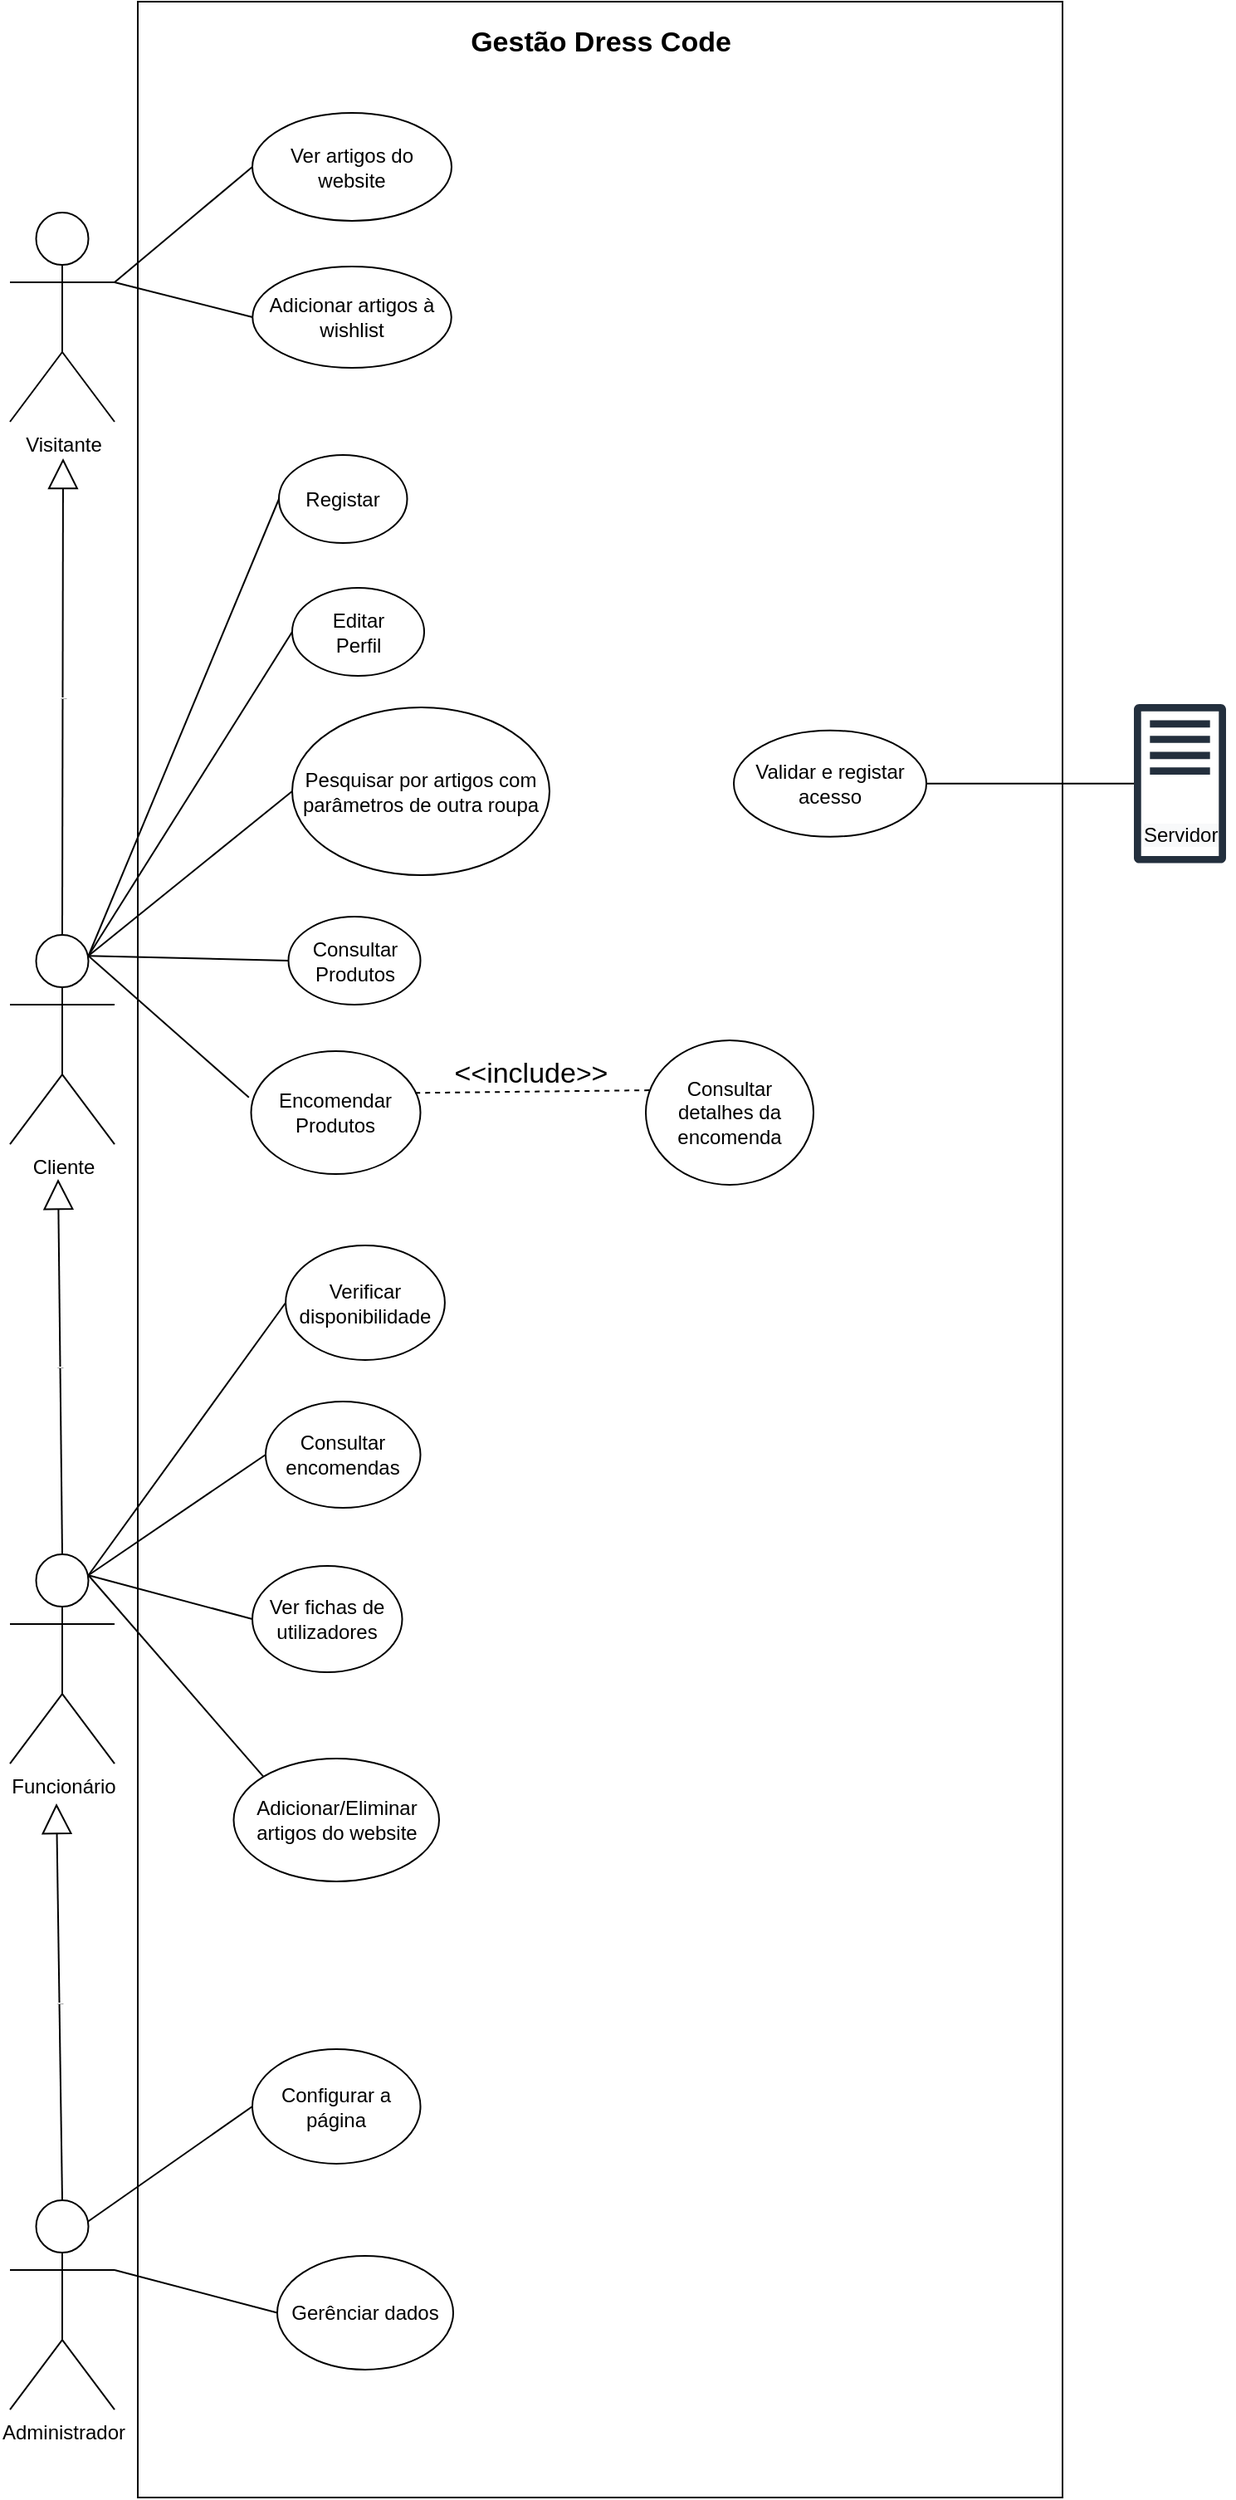 <mxfile pages="2">
    <diagram id="ccOVwTJLni_B6k8jklq0" name="Casos de Uso">
        <mxGraphModel dx="820" dy="567" grid="0" gridSize="10" guides="1" tooltips="1" connect="1" arrows="1" fold="1" page="1" pageScale="1" pageWidth="827" pageHeight="1169" background="#ffffff" math="0" shadow="0">
            <root>
                <mxCell id="0"/>
                <mxCell id="1" parent="0"/>
                <mxCell id="IhjjagdQ4d-OvM7gtka2-1" value="" style="rounded=0;whiteSpace=wrap;html=1;" parent="1" vertex="1">
                    <mxGeometry x="135" y="26" width="557" height="1503" as="geometry"/>
                </mxCell>
                <mxCell id="IhjjagdQ4d-OvM7gtka2-2" value="Funcionário&lt;br&gt;" style="shape=umlActor;verticalLabelPosition=bottom;verticalAlign=top;html=1;outlineConnect=0;" parent="1" vertex="1">
                    <mxGeometry x="58" y="961.02" width="63" height="126" as="geometry"/>
                </mxCell>
                <mxCell id="IhjjagdQ4d-OvM7gtka2-3" value="Cliente" style="shape=umlActor;verticalLabelPosition=bottom;verticalAlign=top;html=1;outlineConnect=0;" parent="1" vertex="1">
                    <mxGeometry x="58" y="588.02" width="63" height="126" as="geometry"/>
                </mxCell>
                <mxCell id="IhjjagdQ4d-OvM7gtka2-4" value="Administrador&lt;br&gt;" style="shape=umlActor;verticalLabelPosition=bottom;verticalAlign=top;html=1;outlineConnect=0;" parent="1" vertex="1">
                    <mxGeometry x="58" y="1350.02" width="63" height="126" as="geometry"/>
                </mxCell>
                <mxCell id="IhjjagdQ4d-OvM7gtka2-5" value="Registar" style="ellipse;whiteSpace=wrap;html=1;" parent="1" vertex="1">
                    <mxGeometry x="220" y="299" width="77.25" height="53" as="geometry"/>
                </mxCell>
                <mxCell id="IhjjagdQ4d-OvM7gtka2-6" value="" style="endArrow=none;html=1;rounded=0;exitX=0.75;exitY=0.1;exitDx=0;exitDy=0;exitPerimeter=0;entryX=0;entryY=0.5;entryDx=0;entryDy=0;" parent="1" source="IhjjagdQ4d-OvM7gtka2-3" target="IhjjagdQ4d-OvM7gtka2-5" edge="1">
                    <mxGeometry width="50" height="50" relative="1" as="geometry">
                        <mxPoint x="155" y="622.02" as="sourcePoint"/>
                        <mxPoint x="202.034" y="558" as="targetPoint"/>
                    </mxGeometry>
                </mxCell>
                <mxCell id="IhjjagdQ4d-OvM7gtka2-7" value="Encomendar&lt;br&gt;Produtos" style="ellipse;whiteSpace=wrap;html=1;" parent="1" vertex="1">
                    <mxGeometry x="203.25" y="658" width="102" height="73.98" as="geometry"/>
                </mxCell>
                <mxCell id="IhjjagdQ4d-OvM7gtka2-9" value="&lt;b style=&quot;line-height: 1.2&quot;&gt;&lt;font style=&quot;font-size: 17px&quot;&gt;Gestão Dress Code&lt;/font&gt;&lt;/b&gt;" style="text;html=1;strokeColor=none;fillColor=none;align=center;verticalAlign=middle;whiteSpace=wrap;rounded=0;" parent="1" vertex="1">
                    <mxGeometry x="334" y="36" width="160" height="30" as="geometry"/>
                </mxCell>
                <mxCell id="IhjjagdQ4d-OvM7gtka2-11" value="" style="endArrow=none;html=1;rounded=0;fontSize=17;exitX=0.75;exitY=0.1;exitDx=0;exitDy=0;exitPerimeter=0;entryX=-0.013;entryY=0.377;entryDx=0;entryDy=0;entryPerimeter=0;" parent="1" source="IhjjagdQ4d-OvM7gtka2-3" target="IhjjagdQ4d-OvM7gtka2-7" edge="1">
                    <mxGeometry width="50" height="50" relative="1" as="geometry">
                        <mxPoint x="155" y="687.02" as="sourcePoint"/>
                        <mxPoint x="205" y="637.02" as="targetPoint"/>
                    </mxGeometry>
                </mxCell>
                <mxCell id="IhjjagdQ4d-OvM7gtka2-12" value="Editar&lt;br&gt;Perfil" style="ellipse;whiteSpace=wrap;html=1;" parent="1" vertex="1">
                    <mxGeometry x="228" y="379" width="79.5" height="53" as="geometry"/>
                </mxCell>
                <mxCell id="IhjjagdQ4d-OvM7gtka2-14" value="Consultar detalhes da&lt;br&gt;encomenda" style="ellipse;whiteSpace=wrap;html=1;" parent="1" vertex="1">
                    <mxGeometry x="441" y="651.5" width="101" height="86.98" as="geometry"/>
                </mxCell>
                <mxCell id="IhjjagdQ4d-OvM7gtka2-16" value="" style="endArrow=none;dashed=1;html=1;rounded=0;fontSize=17;entryX=0.048;entryY=0.345;entryDx=0;entryDy=0;entryPerimeter=0;exitX=0.969;exitY=0.34;exitDx=0;exitDy=0;exitPerimeter=0;" parent="1" source="IhjjagdQ4d-OvM7gtka2-7" target="IhjjagdQ4d-OvM7gtka2-14" edge="1">
                    <mxGeometry width="50" height="50" relative="1" as="geometry">
                        <mxPoint x="292" y="213" as="sourcePoint"/>
                        <mxPoint x="342" y="163" as="targetPoint"/>
                    </mxGeometry>
                </mxCell>
                <mxCell id="IhjjagdQ4d-OvM7gtka2-17" value="&amp;lt;&lt;font style=&quot;font-size: 16px&quot;&gt;&amp;lt;&lt;/font&gt;include&lt;font style=&quot;font-size: 16px&quot;&gt;&amp;gt;&lt;/font&gt;&amp;gt;" style="text;html=1;strokeColor=none;fillColor=none;align=center;verticalAlign=middle;whiteSpace=wrap;rounded=0;fontSize=17;rotation=0;" parent="1" vertex="1">
                    <mxGeometry x="329.5" y="660" width="84" height="23" as="geometry"/>
                </mxCell>
                <mxCell id="IhjjagdQ4d-OvM7gtka2-18" value="Consultar&lt;br&gt;Produtos" style="ellipse;whiteSpace=wrap;html=1;" parent="1" vertex="1">
                    <mxGeometry x="225.75" y="577" width="79.5" height="53" as="geometry"/>
                </mxCell>
                <mxCell id="IhjjagdQ4d-OvM7gtka2-19" value="" style="endArrow=none;html=1;rounded=0;fontSize=16;entryX=0;entryY=0.5;entryDx=0;entryDy=0;exitX=0.75;exitY=0.1;exitDx=0;exitDy=0;exitPerimeter=0;" parent="1" source="IhjjagdQ4d-OvM7gtka2-3" target="IhjjagdQ4d-OvM7gtka2-12" edge="1">
                    <mxGeometry width="50" height="50" relative="1" as="geometry">
                        <mxPoint x="139" y="663.02" as="sourcePoint"/>
                        <mxPoint x="189" y="613.02" as="targetPoint"/>
                    </mxGeometry>
                </mxCell>
                <mxCell id="IhjjagdQ4d-OvM7gtka2-21" value="&lt;span style=&quot;color: rgb(0 , 0 , 0) ; font-family: &amp;#34;helvetica&amp;#34; ; font-size: 12px ; font-style: normal ; font-weight: 400 ; letter-spacing: normal ; text-align: center ; text-indent: 0px ; text-transform: none ; word-spacing: 0px ; background-color: rgb(248 , 249 , 250) ; display: inline ; float: none&quot;&gt;Servidor&lt;/span&gt;" style="text;whiteSpace=wrap;html=1;fontSize=16;" parent="1" vertex="1">
                    <mxGeometry x="738.5" y="510" width="57" height="35" as="geometry"/>
                </mxCell>
                <mxCell id="IhjjagdQ4d-OvM7gtka2-22" value="" style="sketch=0;outlineConnect=0;fontColor=#232F3E;gradientColor=none;fillColor=#232F3D;strokeColor=none;dashed=0;verticalLabelPosition=bottom;verticalAlign=top;align=center;html=1;fontSize=12;fontStyle=0;aspect=fixed;pointerEvents=1;shape=mxgraph.aws4.traditional_server;" parent="1" vertex="1">
                    <mxGeometry x="735" y="448.8" width="55.5" height="96.2" as="geometry"/>
                </mxCell>
                <mxCell id="cnAyEao9ffWCqPPbkSO4-3" value="Configurar a página" style="ellipse;whiteSpace=wrap;html=1;" parent="1" vertex="1">
                    <mxGeometry x="204" y="1259" width="101.25" height="69" as="geometry"/>
                </mxCell>
                <mxCell id="cnAyEao9ffWCqPPbkSO4-4" value="" style="endArrow=none;html=1;exitX=0.75;exitY=0.1;exitDx=0;exitDy=0;exitPerimeter=0;entryX=0;entryY=0.5;entryDx=0;entryDy=0;" parent="1" source="IhjjagdQ4d-OvM7gtka2-4" target="cnAyEao9ffWCqPPbkSO4-3" edge="1">
                    <mxGeometry width="50" height="50" relative="1" as="geometry">
                        <mxPoint x="420" y="1497.02" as="sourcePoint"/>
                        <mxPoint x="470" y="1447.02" as="targetPoint"/>
                    </mxGeometry>
                </mxCell>
                <mxCell id="cnAyEao9ffWCqPPbkSO4-5" value="Gerênciar dados" style="ellipse;whiteSpace=wrap;html=1;" parent="1" vertex="1">
                    <mxGeometry x="219" y="1383.52" width="106" height="68.48" as="geometry"/>
                </mxCell>
                <mxCell id="cnAyEao9ffWCqPPbkSO4-6" value="Verificar disponibilidade" style="ellipse;whiteSpace=wrap;html=1;" parent="1" vertex="1">
                    <mxGeometry x="224.07" y="775" width="95.87" height="69" as="geometry"/>
                </mxCell>
                <mxCell id="cnAyEao9ffWCqPPbkSO4-7" value="" style="endArrow=none;html=1;exitX=0.75;exitY=0.1;exitDx=0;exitDy=0;exitPerimeter=0;entryX=0;entryY=0.5;entryDx=0;entryDy=0;" parent="1" source="IhjjagdQ4d-OvM7gtka2-2" target="cnAyEao9ffWCqPPbkSO4-6" edge="1">
                    <mxGeometry width="50" height="50" relative="1" as="geometry">
                        <mxPoint x="420" y="858.02" as="sourcePoint"/>
                        <mxPoint x="470" y="808.02" as="targetPoint"/>
                    </mxGeometry>
                </mxCell>
                <mxCell id="cnAyEao9ffWCqPPbkSO4-8" value="" style="endArrow=none;html=1;exitX=1;exitY=0.333;exitDx=0;exitDy=0;exitPerimeter=0;entryX=0;entryY=0.5;entryDx=0;entryDy=0;" parent="1" source="IhjjagdQ4d-OvM7gtka2-4" target="cnAyEao9ffWCqPPbkSO4-5" edge="1">
                    <mxGeometry width="50" height="50" relative="1" as="geometry">
                        <mxPoint x="420" y="1490.02" as="sourcePoint"/>
                        <mxPoint x="470" y="1440.02" as="targetPoint"/>
                    </mxGeometry>
                </mxCell>
                <mxCell id="cnAyEao9ffWCqPPbkSO4-9" value="Consultar encomendas" style="ellipse;whiteSpace=wrap;html=1;" parent="1" vertex="1">
                    <mxGeometry x="212" y="869" width="93.25" height="64" as="geometry"/>
                </mxCell>
                <mxCell id="cnAyEao9ffWCqPPbkSO4-11" value="" style="endArrow=none;html=1;exitX=0.75;exitY=0.1;exitDx=0;exitDy=0;exitPerimeter=0;entryX=0;entryY=0.5;entryDx=0;entryDy=0;" parent="1" source="IhjjagdQ4d-OvM7gtka2-2" target="cnAyEao9ffWCqPPbkSO4-9" edge="1">
                    <mxGeometry width="50" height="50" relative="1" as="geometry">
                        <mxPoint x="420" y="963.02" as="sourcePoint"/>
                        <mxPoint x="470" y="913.02" as="targetPoint"/>
                    </mxGeometry>
                </mxCell>
                <mxCell id="cnAyEao9ffWCqPPbkSO4-12" value="Ver fichas de utilizadores" style="ellipse;whiteSpace=wrap;html=1;" parent="1" vertex="1">
                    <mxGeometry x="204" y="968" width="90.25" height="64" as="geometry"/>
                </mxCell>
                <mxCell id="cnAyEao9ffWCqPPbkSO4-13" value="" style="endArrow=none;html=1;exitX=0.75;exitY=0.1;exitDx=0;exitDy=0;exitPerimeter=0;entryX=0;entryY=0.5;entryDx=0;entryDy=0;" parent="1" source="IhjjagdQ4d-OvM7gtka2-2" target="cnAyEao9ffWCqPPbkSO4-12" edge="1">
                    <mxGeometry width="50" height="50" relative="1" as="geometry">
                        <mxPoint x="420" y="850.02" as="sourcePoint"/>
                        <mxPoint x="470" y="800.02" as="targetPoint"/>
                    </mxGeometry>
                </mxCell>
                <mxCell id="cnAyEao9ffWCqPPbkSO4-14" value="Adicionar/Eliminar artigos do website" style="ellipse;whiteSpace=wrap;html=1;" parent="1" vertex="1">
                    <mxGeometry x="192.75" y="1084" width="123.75" height="73.98" as="geometry"/>
                </mxCell>
                <mxCell id="3" value="" style="endArrow=none;html=1;entryX=0;entryY=0;entryDx=0;entryDy=0;exitX=0.75;exitY=0.1;exitDx=0;exitDy=0;exitPerimeter=0;" parent="1" source="IhjjagdQ4d-OvM7gtka2-2" target="cnAyEao9ffWCqPPbkSO4-14" edge="1">
                    <mxGeometry width="50" height="50" relative="1" as="geometry">
                        <mxPoint x="127" y="1051.02" as="sourcePoint"/>
                        <mxPoint x="177" y="1001.02" as="targetPoint"/>
                    </mxGeometry>
                </mxCell>
                <mxCell id="4" value="Validar e registar acesso" style="ellipse;whiteSpace=wrap;html=1;" parent="1" vertex="1">
                    <mxGeometry x="494" y="464.9" width="116" height="64" as="geometry"/>
                </mxCell>
                <mxCell id="6" value="" style="endArrow=none;html=1;exitX=1;exitY=0.5;exitDx=0;exitDy=0;" parent="1" source="4" target="IhjjagdQ4d-OvM7gtka2-22" edge="1">
                    <mxGeometry width="50" height="50" relative="1" as="geometry">
                        <mxPoint x="229" y="585" as="sourcePoint"/>
                        <mxPoint x="279" y="535" as="targetPoint"/>
                    </mxGeometry>
                </mxCell>
                <mxCell id="lpoRtROx9iUJPAcO76Ek-7" value="Extends" style="endArrow=block;endSize=16;endFill=0;html=1;rounded=0;fontSize=1;exitX=0.5;exitY=0;exitDx=0;exitDy=0;exitPerimeter=0;" parent="1" source="IhjjagdQ4d-OvM7gtka2-2" edge="1">
                    <mxGeometry width="160" relative="1" as="geometry">
                        <mxPoint x="84" y="941.02" as="sourcePoint"/>
                        <mxPoint x="87" y="735.02" as="targetPoint"/>
                    </mxGeometry>
                </mxCell>
                <mxCell id="lpoRtROx9iUJPAcO76Ek-8" value="Extends" style="endArrow=block;endSize=16;endFill=0;html=1;rounded=0;fontSize=1;exitX=0.5;exitY=0;exitDx=0;exitDy=0;exitPerimeter=0;" parent="1" source="IhjjagdQ4d-OvM7gtka2-4" edge="1">
                    <mxGeometry width="160" relative="1" as="geometry">
                        <mxPoint x="67" y="1298.02" as="sourcePoint"/>
                        <mxPoint x="86" y="1111.02" as="targetPoint"/>
                    </mxGeometry>
                </mxCell>
                <mxCell id="lpoRtROx9iUJPAcO76Ek-10" value="Visitante" style="shape=umlActor;verticalLabelPosition=bottom;verticalAlign=top;html=1;outlineConnect=0;" parent="1" vertex="1">
                    <mxGeometry x="58" y="153" width="63" height="126" as="geometry"/>
                </mxCell>
                <mxCell id="lpoRtROx9iUJPAcO76Ek-12" value="Extends" style="endArrow=block;endSize=16;endFill=0;html=1;rounded=0;fontSize=1;exitX=0.5;exitY=0;exitDx=0;exitDy=0;exitPerimeter=0;" parent="1" source="IhjjagdQ4d-OvM7gtka2-3" edge="1">
                    <mxGeometry width="160" relative="1" as="geometry">
                        <mxPoint x="42" y="400" as="sourcePoint"/>
                        <mxPoint x="90" y="301" as="targetPoint"/>
                    </mxGeometry>
                </mxCell>
                <mxCell id="lpoRtROx9iUJPAcO76Ek-13" value="Ver artigos do website" style="ellipse;whiteSpace=wrap;html=1;fontSize=12;" parent="1" vertex="1">
                    <mxGeometry x="204" y="93" width="120" height="65" as="geometry"/>
                </mxCell>
                <mxCell id="lpoRtROx9iUJPAcO76Ek-14" value="" style="endArrow=none;html=1;rounded=0;exitX=1;exitY=0.333;exitDx=0;exitDy=0;exitPerimeter=0;entryX=0;entryY=0.5;entryDx=0;entryDy=0;" parent="1" source="lpoRtROx9iUJPAcO76Ek-10" target="lpoRtROx9iUJPAcO76Ek-13" edge="1">
                    <mxGeometry width="50" height="50" relative="1" as="geometry">
                        <mxPoint x="42" y="93" as="sourcePoint"/>
                        <mxPoint x="138.784" y="50.38" as="targetPoint"/>
                    </mxGeometry>
                </mxCell>
                <mxCell id="lpoRtROx9iUJPAcO76Ek-15" value="" style="endArrow=none;html=1;rounded=0;fontSize=16;entryX=0;entryY=0.5;entryDx=0;entryDy=0;exitX=0.75;exitY=0.1;exitDx=0;exitDy=0;exitPerimeter=0;" parent="1" source="IhjjagdQ4d-OvM7gtka2-3" target="IhjjagdQ4d-OvM7gtka2-18" edge="1">
                    <mxGeometry width="50" height="50" relative="1" as="geometry">
                        <mxPoint x="50" y="529" as="sourcePoint"/>
                        <mxPoint x="256.75" y="512.88" as="targetPoint"/>
                    </mxGeometry>
                </mxCell>
                <mxCell id="7" value="Adicionar artigos à wishlist" style="ellipse;whiteSpace=wrap;html=1;" vertex="1" parent="1">
                    <mxGeometry x="204.13" y="185.5" width="119.75" height="61" as="geometry"/>
                </mxCell>
                <mxCell id="8" value="" style="endArrow=none;html=1;exitX=1;exitY=0.333;exitDx=0;exitDy=0;exitPerimeter=0;entryX=0;entryY=0.5;entryDx=0;entryDy=0;" edge="1" parent="1" source="lpoRtROx9iUJPAcO76Ek-10" target="7">
                    <mxGeometry width="50" height="50" relative="1" as="geometry">
                        <mxPoint x="388" y="310" as="sourcePoint"/>
                        <mxPoint x="438" y="260" as="targetPoint"/>
                    </mxGeometry>
                </mxCell>
                <mxCell id="9" value="Pesquisar por artigos com parâmetros de outra roupa" style="ellipse;whiteSpace=wrap;html=1;" vertex="1" parent="1">
                    <mxGeometry x="228" y="451" width="155" height="101" as="geometry"/>
                </mxCell>
                <mxCell id="12" value="" style="endArrow=none;html=1;exitX=0.75;exitY=0.1;exitDx=0;exitDy=0;exitPerimeter=0;entryX=0;entryY=0.5;entryDx=0;entryDy=0;" edge="1" parent="1" source="IhjjagdQ4d-OvM7gtka2-3" target="9">
                    <mxGeometry width="50" height="50" relative="1" as="geometry">
                        <mxPoint x="388" y="596" as="sourcePoint"/>
                        <mxPoint x="438" y="546" as="targetPoint"/>
                    </mxGeometry>
                </mxCell>
            </root>
        </mxGraphModel>
    </diagram>
</mxfile>